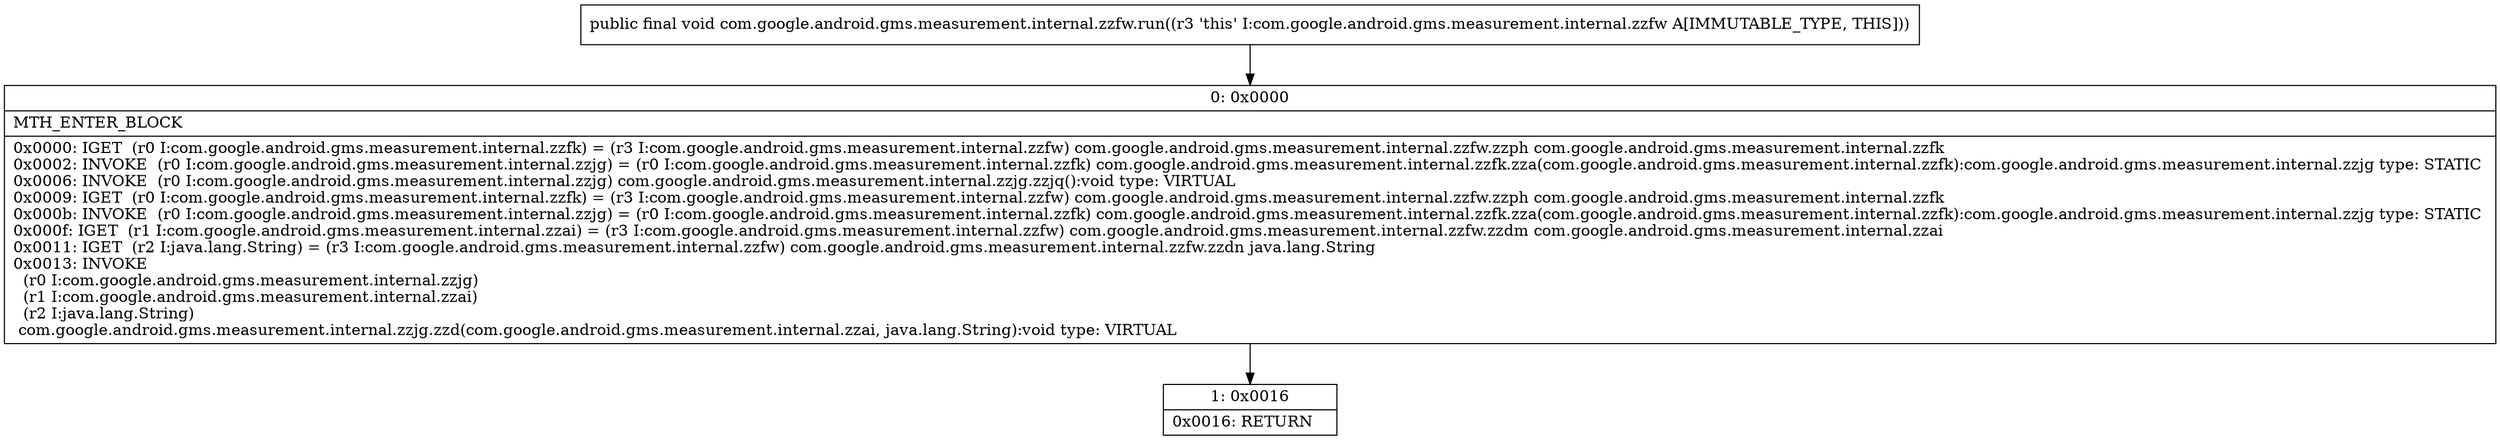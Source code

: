 digraph "CFG forcom.google.android.gms.measurement.internal.zzfw.run()V" {
Node_0 [shape=record,label="{0\:\ 0x0000|MTH_ENTER_BLOCK\l|0x0000: IGET  (r0 I:com.google.android.gms.measurement.internal.zzfk) = (r3 I:com.google.android.gms.measurement.internal.zzfw) com.google.android.gms.measurement.internal.zzfw.zzph com.google.android.gms.measurement.internal.zzfk \l0x0002: INVOKE  (r0 I:com.google.android.gms.measurement.internal.zzjg) = (r0 I:com.google.android.gms.measurement.internal.zzfk) com.google.android.gms.measurement.internal.zzfk.zza(com.google.android.gms.measurement.internal.zzfk):com.google.android.gms.measurement.internal.zzjg type: STATIC \l0x0006: INVOKE  (r0 I:com.google.android.gms.measurement.internal.zzjg) com.google.android.gms.measurement.internal.zzjg.zzjq():void type: VIRTUAL \l0x0009: IGET  (r0 I:com.google.android.gms.measurement.internal.zzfk) = (r3 I:com.google.android.gms.measurement.internal.zzfw) com.google.android.gms.measurement.internal.zzfw.zzph com.google.android.gms.measurement.internal.zzfk \l0x000b: INVOKE  (r0 I:com.google.android.gms.measurement.internal.zzjg) = (r0 I:com.google.android.gms.measurement.internal.zzfk) com.google.android.gms.measurement.internal.zzfk.zza(com.google.android.gms.measurement.internal.zzfk):com.google.android.gms.measurement.internal.zzjg type: STATIC \l0x000f: IGET  (r1 I:com.google.android.gms.measurement.internal.zzai) = (r3 I:com.google.android.gms.measurement.internal.zzfw) com.google.android.gms.measurement.internal.zzfw.zzdm com.google.android.gms.measurement.internal.zzai \l0x0011: IGET  (r2 I:java.lang.String) = (r3 I:com.google.android.gms.measurement.internal.zzfw) com.google.android.gms.measurement.internal.zzfw.zzdn java.lang.String \l0x0013: INVOKE  \l  (r0 I:com.google.android.gms.measurement.internal.zzjg)\l  (r1 I:com.google.android.gms.measurement.internal.zzai)\l  (r2 I:java.lang.String)\l com.google.android.gms.measurement.internal.zzjg.zzd(com.google.android.gms.measurement.internal.zzai, java.lang.String):void type: VIRTUAL \l}"];
Node_1 [shape=record,label="{1\:\ 0x0016|0x0016: RETURN   \l}"];
MethodNode[shape=record,label="{public final void com.google.android.gms.measurement.internal.zzfw.run((r3 'this' I:com.google.android.gms.measurement.internal.zzfw A[IMMUTABLE_TYPE, THIS])) }"];
MethodNode -> Node_0;
Node_0 -> Node_1;
}

